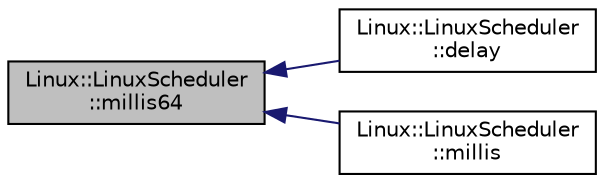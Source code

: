 digraph "Linux::LinuxScheduler::millis64"
{
 // INTERACTIVE_SVG=YES
  edge [fontname="Helvetica",fontsize="10",labelfontname="Helvetica",labelfontsize="10"];
  node [fontname="Helvetica",fontsize="10",shape=record];
  rankdir="LR";
  Node1 [label="Linux::LinuxScheduler\l::millis64",height=0.2,width=0.4,color="black", fillcolor="grey75", style="filled" fontcolor="black"];
  Node1 -> Node2 [dir="back",color="midnightblue",fontsize="10",style="solid",fontname="Helvetica"];
  Node2 [label="Linux::LinuxScheduler\l::delay",height=0.2,width=0.4,color="black", fillcolor="white", style="filled",URL="$classLinux_1_1LinuxScheduler.html#a73de8bdf1a265004bc7a07a91543164a"];
  Node1 -> Node3 [dir="back",color="midnightblue",fontsize="10",style="solid",fontname="Helvetica"];
  Node3 [label="Linux::LinuxScheduler\l::millis",height=0.2,width=0.4,color="black", fillcolor="white", style="filled",URL="$classLinux_1_1LinuxScheduler.html#abe74f4f434136e32af1a7b048b9856f8"];
}
